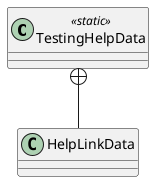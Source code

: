@startuml
class TestingHelpData <<static>> {
}
class HelpLinkData {
}
TestingHelpData +-- HelpLinkData
@enduml
